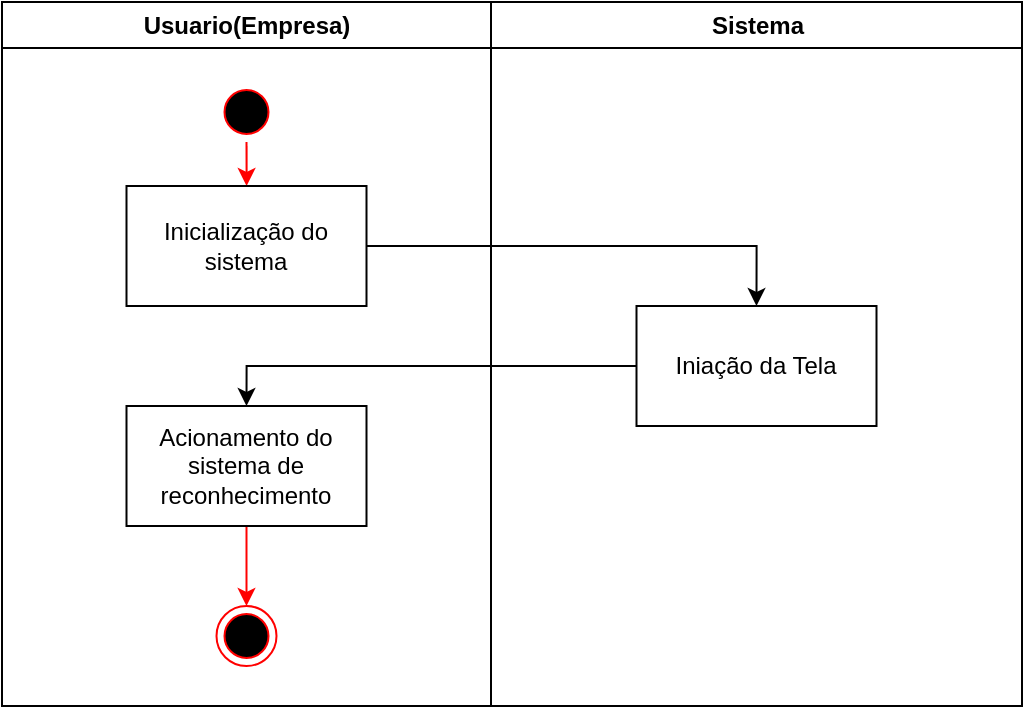 <mxfile version="24.7.8">
  <diagram name="Page-1" id="e7e014a7-5840-1c2e-5031-d8a46d1fe8dd">
    <mxGraphModel dx="1195" dy="697" grid="1" gridSize="10" guides="1" tooltips="1" connect="1" arrows="1" fold="1" page="1" pageScale="1" pageWidth="1169" pageHeight="826" background="none" math="0" shadow="0">
      <root>
        <mxCell id="0" />
        <mxCell id="1" parent="0" />
        <mxCell id="2" value="Usuario(Empresa)" style="swimlane;whiteSpace=wrap" parent="1" vertex="1">
          <mxGeometry x="200" y="128" width="244.5" height="352" as="geometry" />
        </mxCell>
        <mxCell id="rKxaWFywnccqhRgFFz-8-44" style="edgeStyle=orthogonalEdgeStyle;rounded=0;orthogonalLoop=1;jettySize=auto;html=1;strokeColor=#ff0000;" edge="1" parent="2" source="5" target="rKxaWFywnccqhRgFFz-8-42">
          <mxGeometry relative="1" as="geometry" />
        </mxCell>
        <mxCell id="5" value="" style="ellipse;shape=startState;fillColor=#000000;strokeColor=#ff0000;" parent="2" vertex="1">
          <mxGeometry x="107.25" y="40" width="30" height="30" as="geometry" />
        </mxCell>
        <mxCell id="rKxaWFywnccqhRgFFz-8-42" value="Inicialização do sistema" style="rounded=0;whiteSpace=wrap;html=1;" vertex="1" parent="2">
          <mxGeometry x="62.25" y="92" width="120" height="60" as="geometry" />
        </mxCell>
        <mxCell id="rKxaWFywnccqhRgFFz-8-50" style="edgeStyle=orthogonalEdgeStyle;rounded=0;orthogonalLoop=1;jettySize=auto;html=1;entryX=0.5;entryY=0;entryDx=0;entryDy=0;strokeColor=#ff0000;" edge="1" parent="2" source="rKxaWFywnccqhRgFFz-8-43" target="rKxaWFywnccqhRgFFz-8-48">
          <mxGeometry relative="1" as="geometry" />
        </mxCell>
        <mxCell id="rKxaWFywnccqhRgFFz-8-43" value="Acionamento do sistema de reconhecimento" style="rounded=0;whiteSpace=wrap;html=1;" vertex="1" parent="2">
          <mxGeometry x="62.25" y="202" width="120" height="60" as="geometry" />
        </mxCell>
        <mxCell id="rKxaWFywnccqhRgFFz-8-48" value="" style="ellipse;html=1;shape=endState;fillColor=#000000;strokeColor=#ff0000;" vertex="1" parent="2">
          <mxGeometry x="107.25" y="302" width="30" height="30" as="geometry" />
        </mxCell>
        <mxCell id="3" value="Sistema" style="swimlane;whiteSpace=wrap" parent="1" vertex="1">
          <mxGeometry x="444.5" y="128" width="265.5" height="352" as="geometry" />
        </mxCell>
        <mxCell id="rKxaWFywnccqhRgFFz-8-41" value="Iniação da Tela" style="rounded=0;whiteSpace=wrap;html=1;" vertex="1" parent="3">
          <mxGeometry x="72.75" y="152" width="120" height="60" as="geometry" />
        </mxCell>
        <mxCell id="rKxaWFywnccqhRgFFz-8-46" style="edgeStyle=orthogonalEdgeStyle;rounded=0;orthogonalLoop=1;jettySize=auto;html=1;entryX=0.5;entryY=0;entryDx=0;entryDy=0;" edge="1" parent="1" source="rKxaWFywnccqhRgFFz-8-41" target="rKxaWFywnccqhRgFFz-8-43">
          <mxGeometry relative="1" as="geometry" />
        </mxCell>
        <mxCell id="rKxaWFywnccqhRgFFz-8-49" style="edgeStyle=orthogonalEdgeStyle;rounded=0;orthogonalLoop=1;jettySize=auto;html=1;entryX=0.5;entryY=0;entryDx=0;entryDy=0;" edge="1" parent="1" source="rKxaWFywnccqhRgFFz-8-42" target="rKxaWFywnccqhRgFFz-8-41">
          <mxGeometry relative="1" as="geometry" />
        </mxCell>
      </root>
    </mxGraphModel>
  </diagram>
</mxfile>
